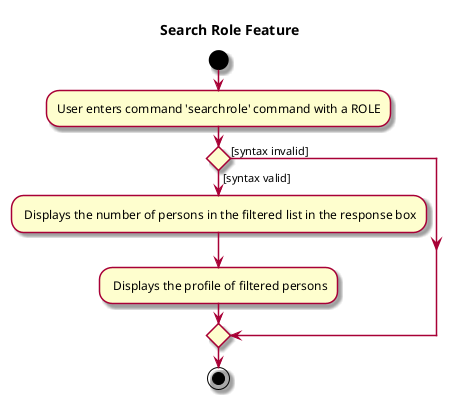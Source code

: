 @startuml

skin rose

title Search Role Feature


start

:User enters command 'searchrole' command with a ROLE;


if () then ([syntax valid])
    : Displays the number of persons in the filtered list in the response box;
    : Displays the profile of filtered persons;
else ([syntax invalid])
  endif

stop

@enduml
